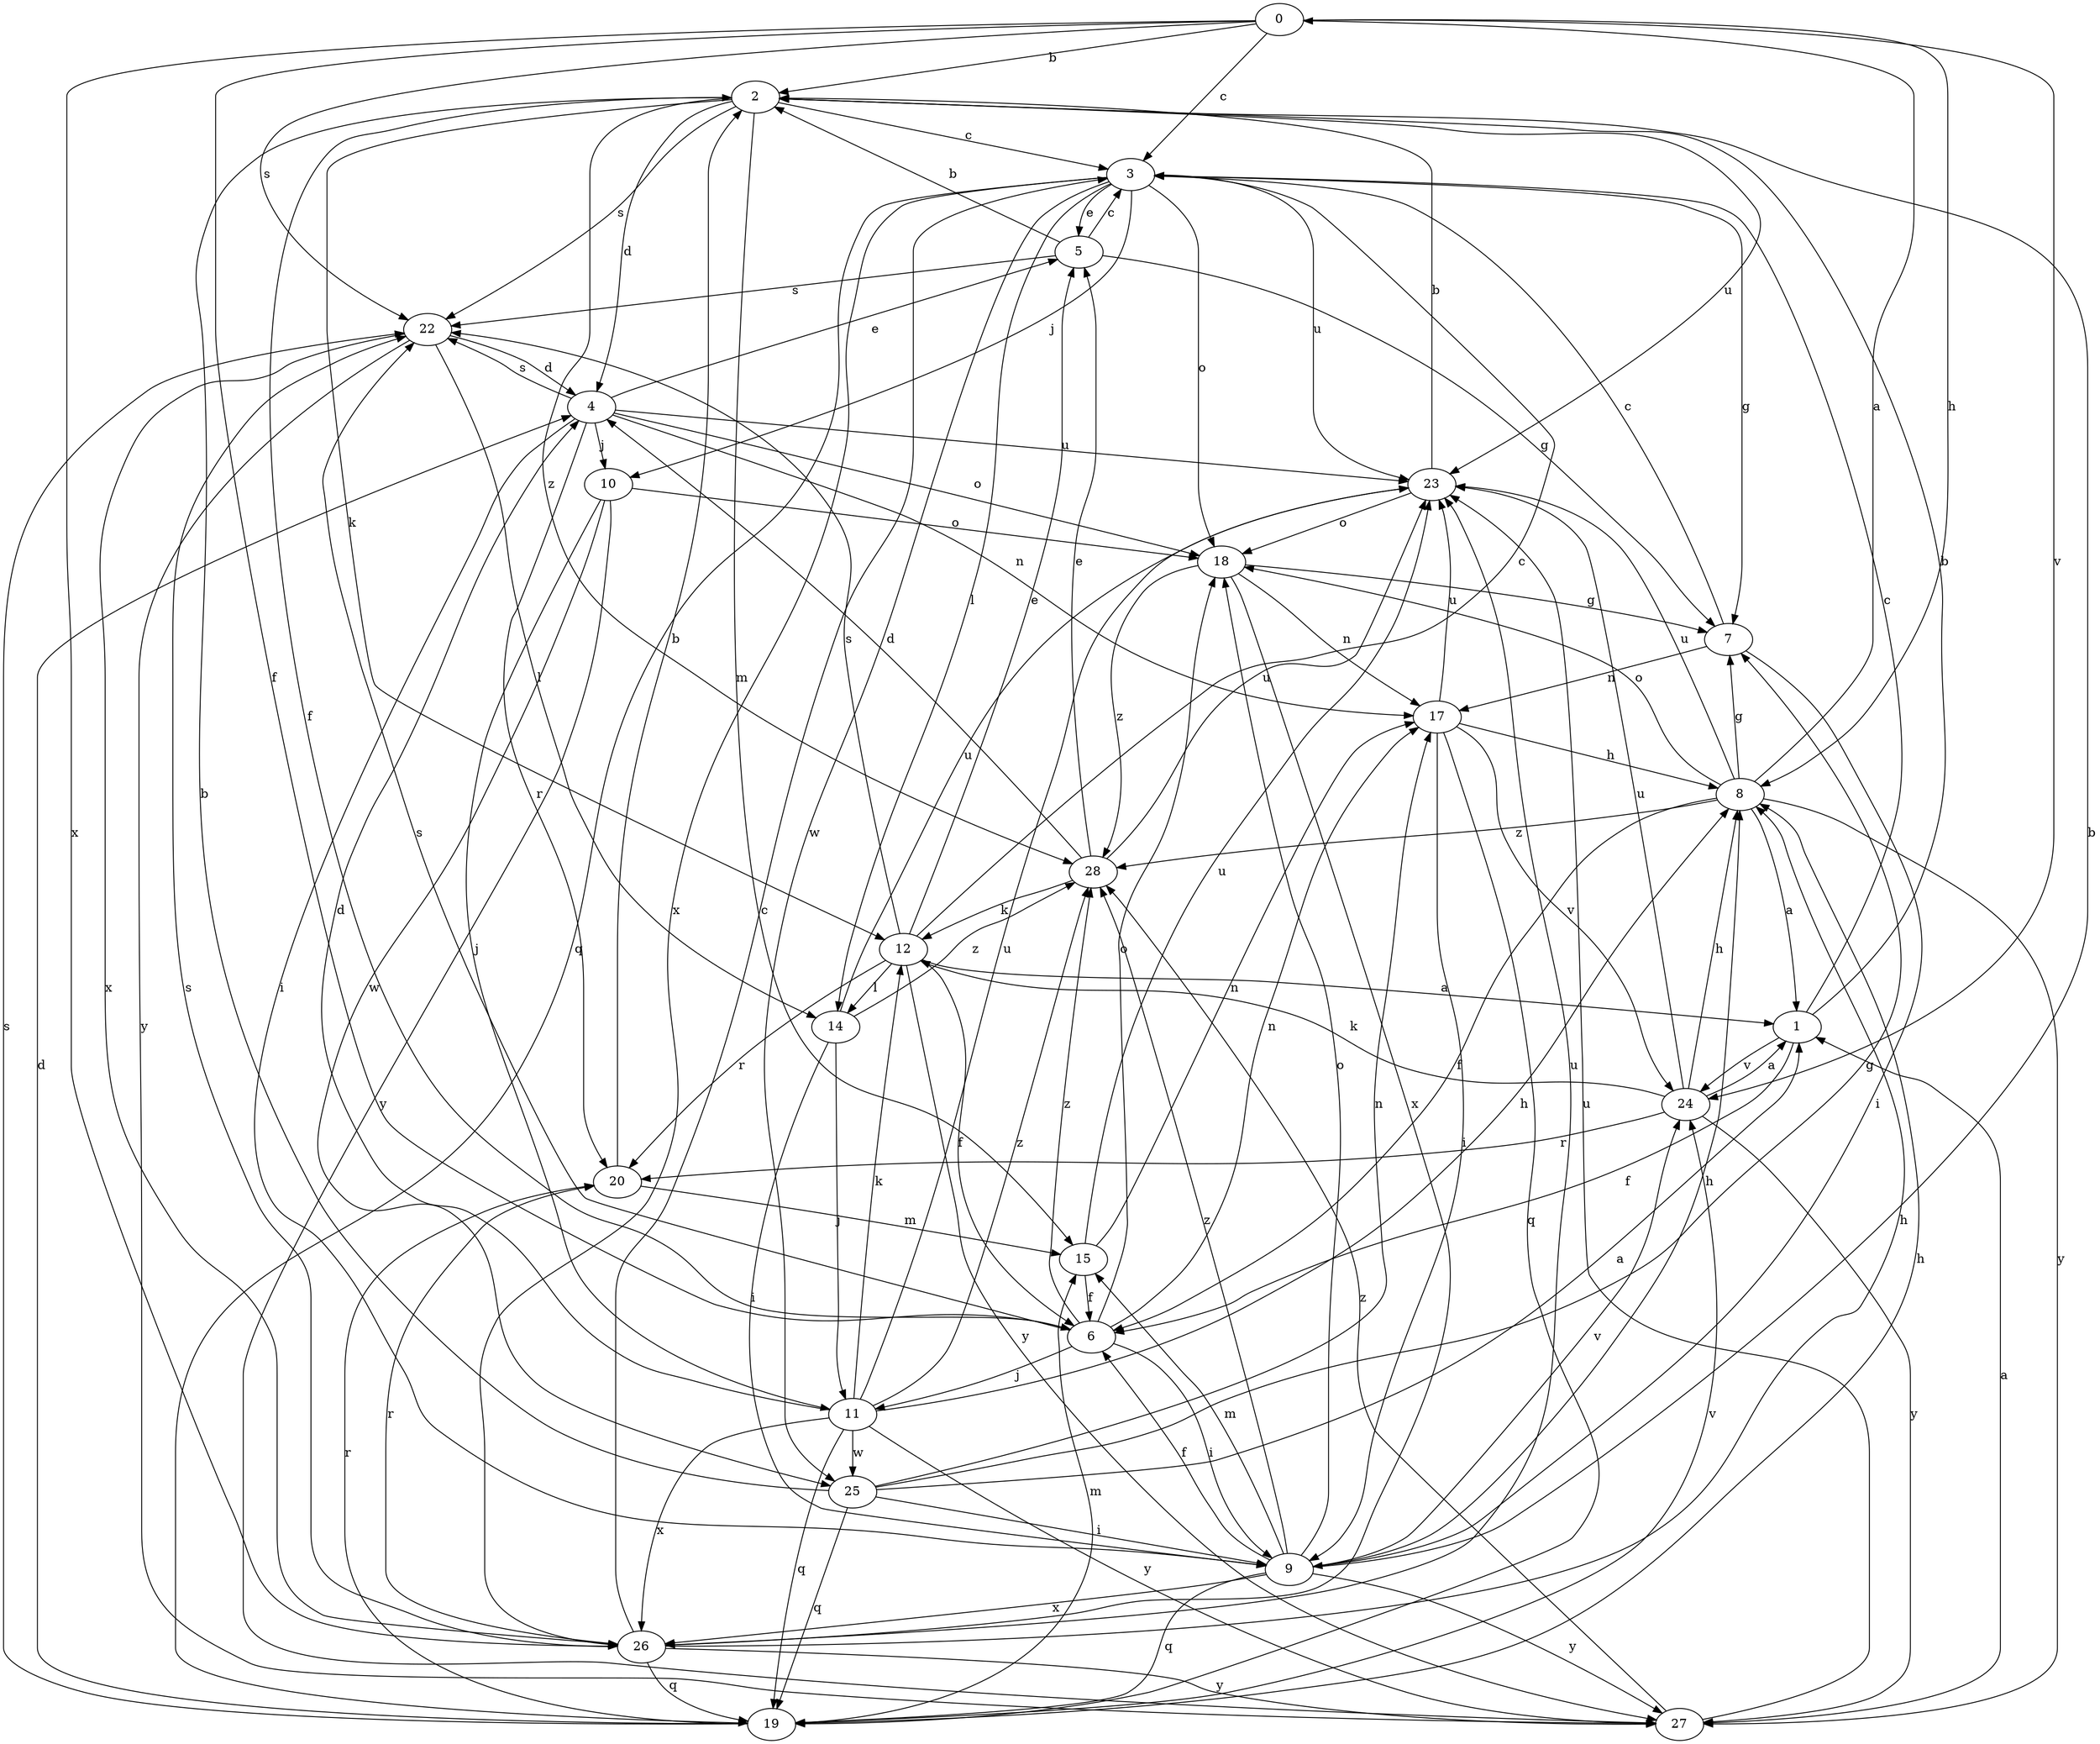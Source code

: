 strict digraph  {
0;
1;
2;
3;
4;
5;
6;
7;
8;
9;
10;
11;
12;
14;
15;
17;
18;
19;
20;
22;
23;
24;
25;
26;
27;
28;
0 -> 2  [label=b];
0 -> 3  [label=c];
0 -> 6  [label=f];
0 -> 8  [label=h];
0 -> 22  [label=s];
0 -> 24  [label=v];
0 -> 26  [label=x];
1 -> 2  [label=b];
1 -> 3  [label=c];
1 -> 6  [label=f];
1 -> 24  [label=v];
2 -> 3  [label=c];
2 -> 4  [label=d];
2 -> 6  [label=f];
2 -> 12  [label=k];
2 -> 15  [label=m];
2 -> 22  [label=s];
2 -> 23  [label=u];
2 -> 28  [label=z];
3 -> 5  [label=e];
3 -> 7  [label=g];
3 -> 10  [label=j];
3 -> 14  [label=l];
3 -> 18  [label=o];
3 -> 19  [label=q];
3 -> 23  [label=u];
3 -> 25  [label=w];
3 -> 26  [label=x];
4 -> 5  [label=e];
4 -> 9  [label=i];
4 -> 10  [label=j];
4 -> 17  [label=n];
4 -> 18  [label=o];
4 -> 20  [label=r];
4 -> 22  [label=s];
4 -> 23  [label=u];
5 -> 2  [label=b];
5 -> 3  [label=c];
5 -> 7  [label=g];
5 -> 22  [label=s];
6 -> 9  [label=i];
6 -> 11  [label=j];
6 -> 17  [label=n];
6 -> 18  [label=o];
6 -> 22  [label=s];
6 -> 28  [label=z];
7 -> 3  [label=c];
7 -> 9  [label=i];
7 -> 17  [label=n];
8 -> 0  [label=a];
8 -> 1  [label=a];
8 -> 6  [label=f];
8 -> 7  [label=g];
8 -> 18  [label=o];
8 -> 23  [label=u];
8 -> 27  [label=y];
8 -> 28  [label=z];
9 -> 2  [label=b];
9 -> 6  [label=f];
9 -> 8  [label=h];
9 -> 15  [label=m];
9 -> 18  [label=o];
9 -> 19  [label=q];
9 -> 24  [label=v];
9 -> 26  [label=x];
9 -> 27  [label=y];
9 -> 28  [label=z];
10 -> 11  [label=j];
10 -> 18  [label=o];
10 -> 25  [label=w];
10 -> 27  [label=y];
11 -> 4  [label=d];
11 -> 8  [label=h];
11 -> 12  [label=k];
11 -> 19  [label=q];
11 -> 23  [label=u];
11 -> 25  [label=w];
11 -> 26  [label=x];
11 -> 27  [label=y];
11 -> 28  [label=z];
12 -> 1  [label=a];
12 -> 3  [label=c];
12 -> 5  [label=e];
12 -> 6  [label=f];
12 -> 14  [label=l];
12 -> 20  [label=r];
12 -> 22  [label=s];
12 -> 27  [label=y];
14 -> 9  [label=i];
14 -> 11  [label=j];
14 -> 23  [label=u];
14 -> 28  [label=z];
15 -> 6  [label=f];
15 -> 17  [label=n];
15 -> 23  [label=u];
17 -> 8  [label=h];
17 -> 9  [label=i];
17 -> 19  [label=q];
17 -> 23  [label=u];
17 -> 24  [label=v];
18 -> 7  [label=g];
18 -> 17  [label=n];
18 -> 26  [label=x];
18 -> 28  [label=z];
19 -> 4  [label=d];
19 -> 8  [label=h];
19 -> 15  [label=m];
19 -> 20  [label=r];
19 -> 22  [label=s];
19 -> 24  [label=v];
20 -> 2  [label=b];
20 -> 15  [label=m];
22 -> 4  [label=d];
22 -> 14  [label=l];
22 -> 26  [label=x];
22 -> 27  [label=y];
23 -> 2  [label=b];
23 -> 18  [label=o];
24 -> 1  [label=a];
24 -> 8  [label=h];
24 -> 12  [label=k];
24 -> 20  [label=r];
24 -> 23  [label=u];
24 -> 27  [label=y];
25 -> 1  [label=a];
25 -> 2  [label=b];
25 -> 7  [label=g];
25 -> 9  [label=i];
25 -> 17  [label=n];
25 -> 19  [label=q];
26 -> 3  [label=c];
26 -> 8  [label=h];
26 -> 19  [label=q];
26 -> 20  [label=r];
26 -> 22  [label=s];
26 -> 23  [label=u];
26 -> 27  [label=y];
27 -> 1  [label=a];
27 -> 23  [label=u];
27 -> 28  [label=z];
28 -> 4  [label=d];
28 -> 5  [label=e];
28 -> 12  [label=k];
28 -> 23  [label=u];
}
